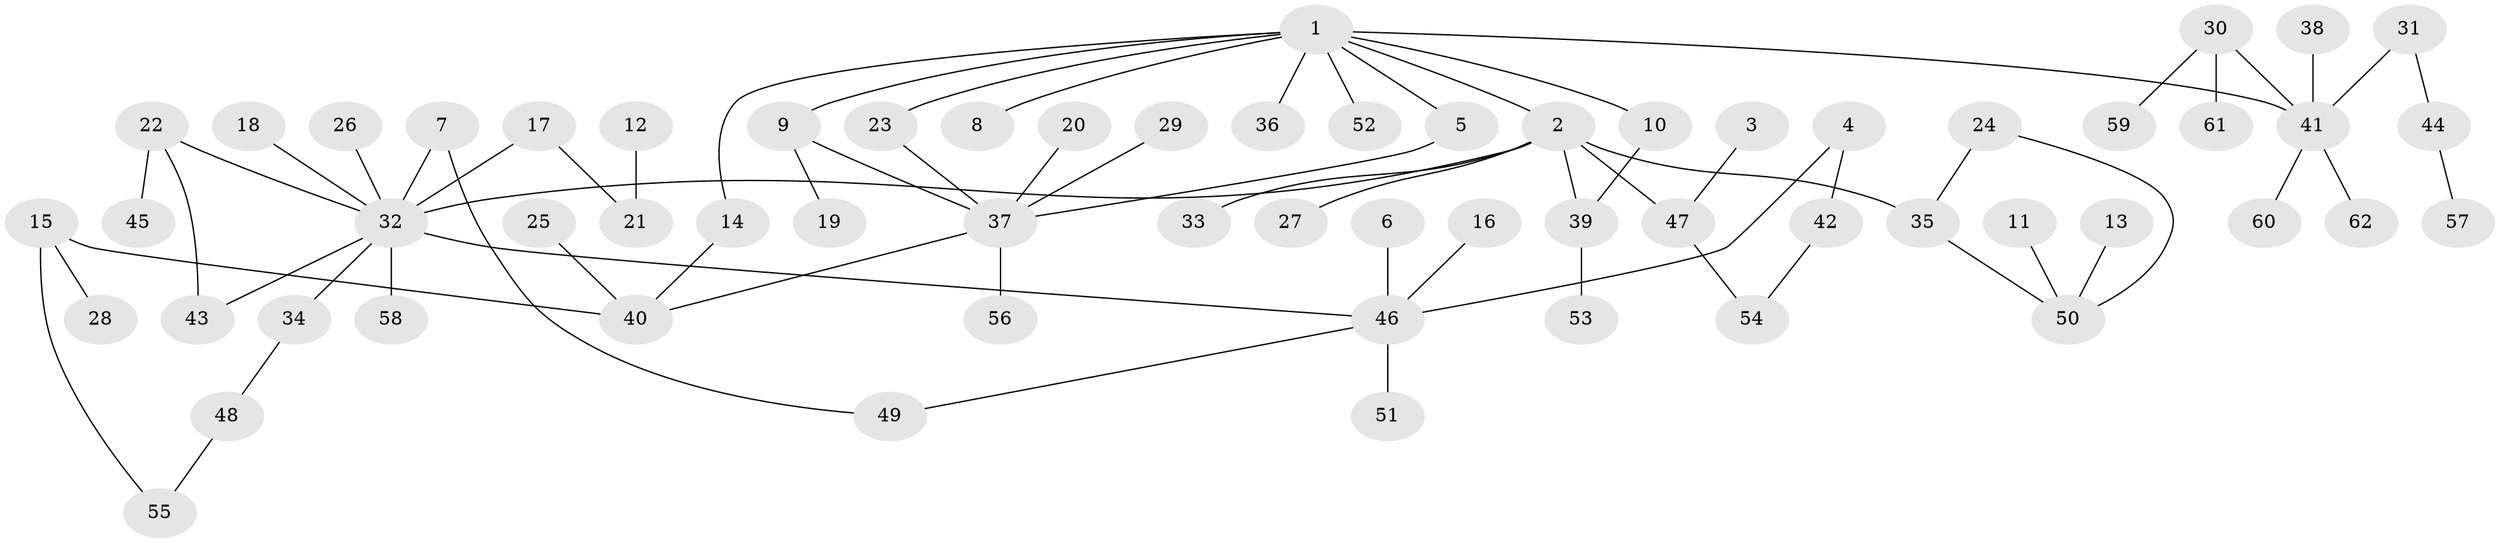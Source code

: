// original degree distribution, {7: 0.008064516129032258, 6: 0.024193548387096774, 5: 0.03225806451612903, 11: 0.008064516129032258, 3: 0.1693548387096774, 2: 0.33064516129032256, 4: 0.03225806451612903, 1: 0.3951612903225806}
// Generated by graph-tools (version 1.1) at 2025/49/03/09/25 03:49:17]
// undirected, 62 vertices, 70 edges
graph export_dot {
graph [start="1"]
  node [color=gray90,style=filled];
  1;
  2;
  3;
  4;
  5;
  6;
  7;
  8;
  9;
  10;
  11;
  12;
  13;
  14;
  15;
  16;
  17;
  18;
  19;
  20;
  21;
  22;
  23;
  24;
  25;
  26;
  27;
  28;
  29;
  30;
  31;
  32;
  33;
  34;
  35;
  36;
  37;
  38;
  39;
  40;
  41;
  42;
  43;
  44;
  45;
  46;
  47;
  48;
  49;
  50;
  51;
  52;
  53;
  54;
  55;
  56;
  57;
  58;
  59;
  60;
  61;
  62;
  1 -- 2 [weight=1.0];
  1 -- 5 [weight=1.0];
  1 -- 8 [weight=1.0];
  1 -- 9 [weight=1.0];
  1 -- 10 [weight=1.0];
  1 -- 14 [weight=1.0];
  1 -- 23 [weight=1.0];
  1 -- 36 [weight=1.0];
  1 -- 41 [weight=1.0];
  1 -- 52 [weight=1.0];
  2 -- 27 [weight=1.0];
  2 -- 32 [weight=2.0];
  2 -- 33 [weight=1.0];
  2 -- 35 [weight=1.0];
  2 -- 39 [weight=1.0];
  2 -- 47 [weight=1.0];
  3 -- 47 [weight=1.0];
  4 -- 42 [weight=1.0];
  4 -- 46 [weight=1.0];
  5 -- 37 [weight=1.0];
  6 -- 46 [weight=1.0];
  7 -- 32 [weight=1.0];
  7 -- 49 [weight=1.0];
  9 -- 19 [weight=1.0];
  9 -- 37 [weight=1.0];
  10 -- 39 [weight=1.0];
  11 -- 50 [weight=1.0];
  12 -- 21 [weight=1.0];
  13 -- 50 [weight=1.0];
  14 -- 40 [weight=1.0];
  15 -- 28 [weight=1.0];
  15 -- 40 [weight=1.0];
  15 -- 55 [weight=1.0];
  16 -- 46 [weight=1.0];
  17 -- 21 [weight=1.0];
  17 -- 32 [weight=1.0];
  18 -- 32 [weight=1.0];
  20 -- 37 [weight=1.0];
  22 -- 32 [weight=1.0];
  22 -- 43 [weight=1.0];
  22 -- 45 [weight=1.0];
  23 -- 37 [weight=1.0];
  24 -- 35 [weight=1.0];
  24 -- 50 [weight=1.0];
  25 -- 40 [weight=1.0];
  26 -- 32 [weight=1.0];
  29 -- 37 [weight=1.0];
  30 -- 41 [weight=1.0];
  30 -- 59 [weight=1.0];
  30 -- 61 [weight=1.0];
  31 -- 41 [weight=1.0];
  31 -- 44 [weight=1.0];
  32 -- 34 [weight=1.0];
  32 -- 43 [weight=1.0];
  32 -- 46 [weight=1.0];
  32 -- 58 [weight=1.0];
  34 -- 48 [weight=1.0];
  35 -- 50 [weight=1.0];
  37 -- 40 [weight=1.0];
  37 -- 56 [weight=1.0];
  38 -- 41 [weight=1.0];
  39 -- 53 [weight=1.0];
  41 -- 60 [weight=1.0];
  41 -- 62 [weight=1.0];
  42 -- 54 [weight=1.0];
  44 -- 57 [weight=1.0];
  46 -- 49 [weight=1.0];
  46 -- 51 [weight=1.0];
  47 -- 54 [weight=1.0];
  48 -- 55 [weight=1.0];
}
